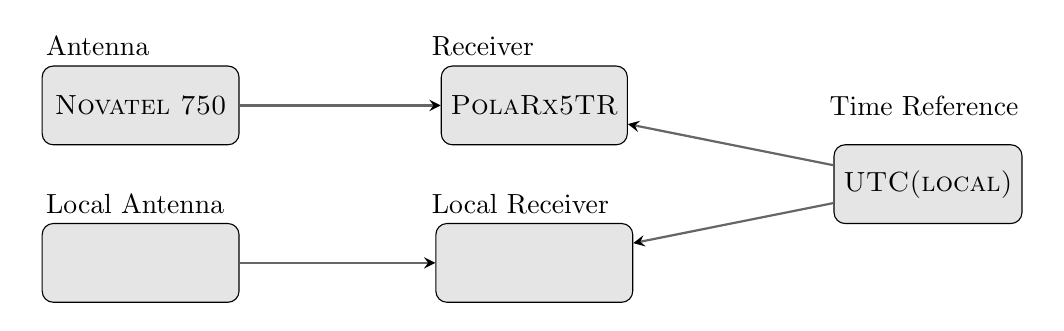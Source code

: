 \tikzset{arrow/.style={-stealth, thick, draw=gray!80!black}}

\begin{tikzpicture}[ampersand replacement=\&]

\node[text width=3cm] at (0.3,0.75) 
    {Antenna};
\node[text width=3cm] at (5.2,0.75) 
    {Receiver};
\node[text width=2.5cm] at (10,0) 
    {Time Reference};

\node[rectangle, rounded corners, draw, fill=gray!20, minimum height=1cm, minimum width=2.5cm] at (0,0) (A) {\textsc{Novatel 750}};	
\node[rectangle, rounded corners, draw, fill=gray!20, minimum height=1cm, minimum width=2.3cm] at (5,0) (R) {\textsc{PolaRx5TR}};      
\node[rectangle, rounded corners, draw, fill=gray!20, minimum height=1cm, minimum width=2cm] at (10,-1) (C) {\textsc{UTC(local)}};


\node[text width=3cm] at (0.3,-1.25) 
    {Local Antenna};
\node[text width=3cm] at (5.2,-1.25) 
    {Local Receiver};


\node[rectangle, rounded corners, draw, fill=gray!20, minimum height=1cm, minimum width=2.5cm] at (0,-2) (B) {\textsc{      }};	
\node[rectangle, rounded corners, draw, fill=gray!20, minimum height=1cm, minimum width=2.5cm] at (5,-2) (S) {\textsc{      }};      

 
\path[arrow] (A) edge (R)
(C) edge (R)
(B) edge (S)
(C) edge (S)
;

\end{tikzpicture}
